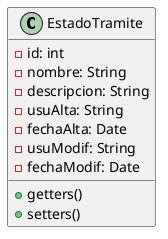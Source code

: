@startuml EstadoTramite

class EstadoTramite{
 -id: int
 -nombre: String
 -descripcion: String
 -usuAlta: String
 -fechaAlta: Date
 -usuModif: String
 -fechaModif: Date
 +getters()
 +setters()
}

@enduml